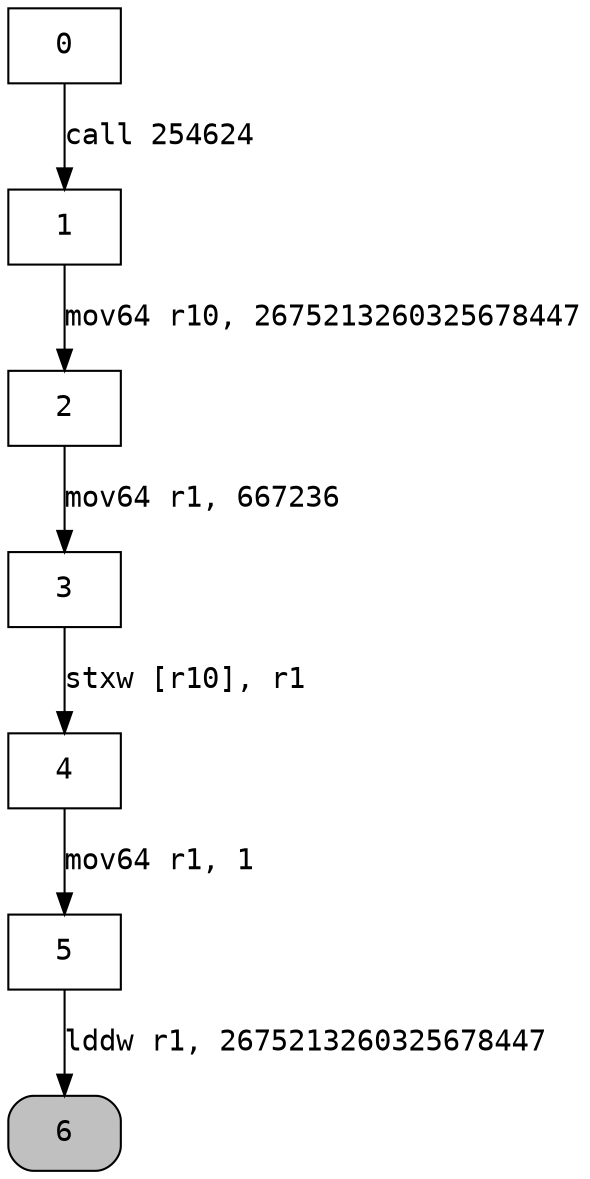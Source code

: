 digraph cfg { 
node [fontname="monospace"];
node [shape=box];
edge [fontname="monospace"];
  0 -> 1 [label="call 254624"];
  1 -> 2 [label="mov64 r10, 2675213260325678447"];
  2 -> 3 [label="mov64 r1, 667236"];
  3 -> 4 [label="stxw [r10], r1"];
  4 -> 5 [label="mov64 r1, 1"];
  5 -> 6 [label="lddw r1, 2675213260325678447"];
6 [style="rounded,filled",fillcolor=grey];
}